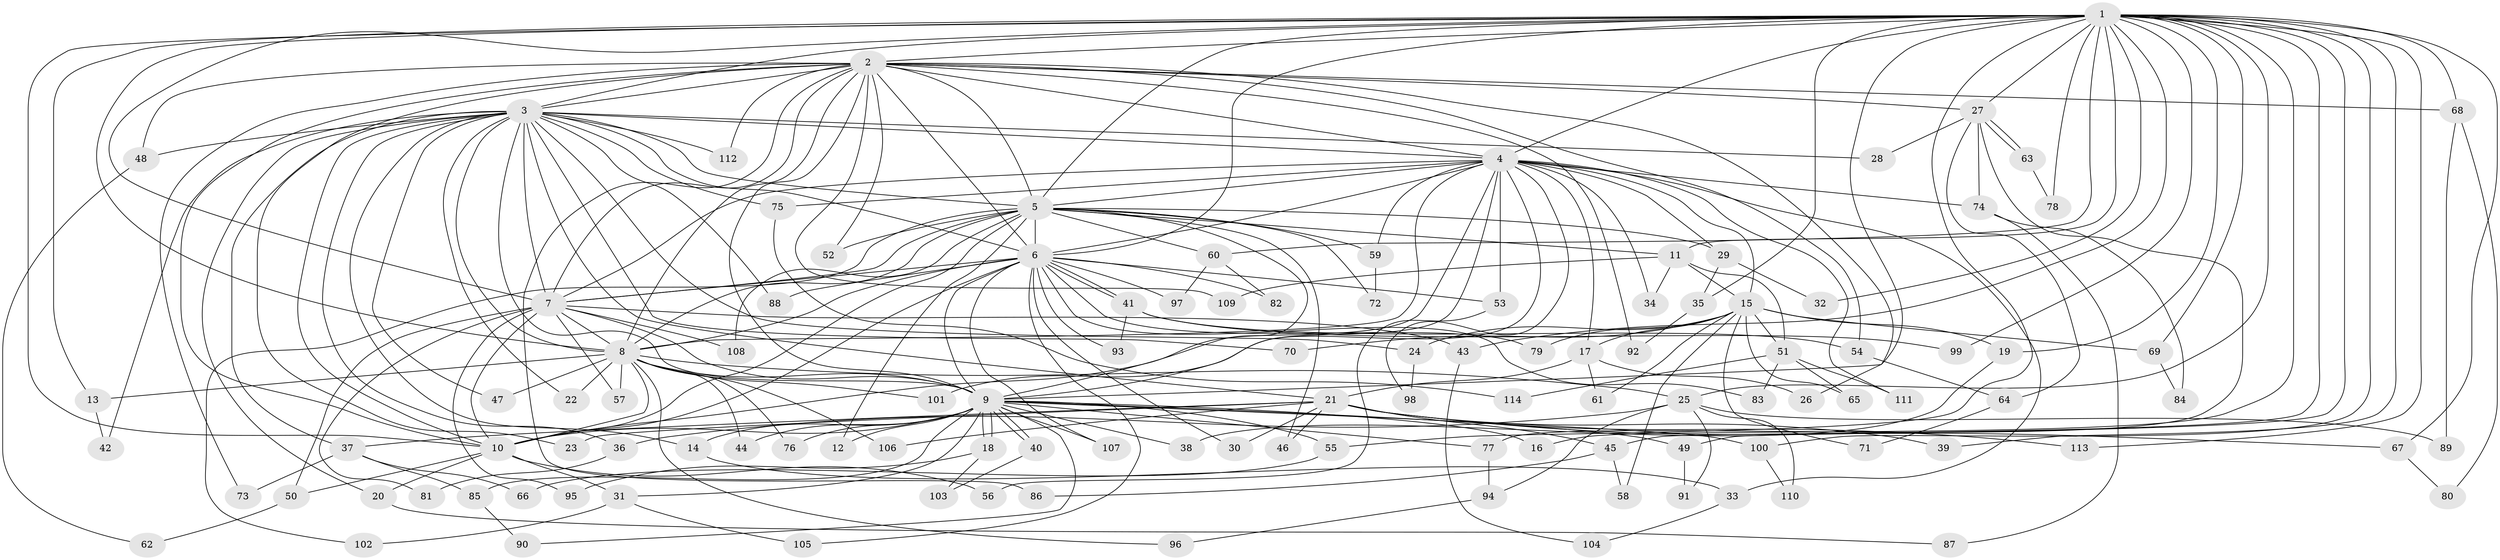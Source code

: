 // coarse degree distribution, {30: 0.02247191011235955, 22: 0.011235955056179775, 17: 0.011235955056179775, 18: 0.02247191011235955, 14: 0.011235955056179775, 26: 0.011235955056179775, 11: 0.011235955056179775, 6: 0.02247191011235955, 2: 0.47191011235955055, 3: 0.25842696629213485, 12: 0.011235955056179775, 13: 0.011235955056179775, 4: 0.07865168539325842, 7: 0.011235955056179775, 9: 0.011235955056179775, 5: 0.011235955056179775, 1: 0.011235955056179775}
// Generated by graph-tools (version 1.1) at 2025/23/03/03/25 07:23:48]
// undirected, 114 vertices, 253 edges
graph export_dot {
graph [start="1"]
  node [color=gray90,style=filled];
  1;
  2;
  3;
  4;
  5;
  6;
  7;
  8;
  9;
  10;
  11;
  12;
  13;
  14;
  15;
  16;
  17;
  18;
  19;
  20;
  21;
  22;
  23;
  24;
  25;
  26;
  27;
  28;
  29;
  30;
  31;
  32;
  33;
  34;
  35;
  36;
  37;
  38;
  39;
  40;
  41;
  42;
  43;
  44;
  45;
  46;
  47;
  48;
  49;
  50;
  51;
  52;
  53;
  54;
  55;
  56;
  57;
  58;
  59;
  60;
  61;
  62;
  63;
  64;
  65;
  66;
  67;
  68;
  69;
  70;
  71;
  72;
  73;
  74;
  75;
  76;
  77;
  78;
  79;
  80;
  81;
  82;
  83;
  84;
  85;
  86;
  87;
  88;
  89;
  90;
  91;
  92;
  93;
  94;
  95;
  96;
  97;
  98;
  99;
  100;
  101;
  102;
  103;
  104;
  105;
  106;
  107;
  108;
  109;
  110;
  111;
  112;
  113;
  114;
  1 -- 2;
  1 -- 3;
  1 -- 4;
  1 -- 5;
  1 -- 6;
  1 -- 7;
  1 -- 8;
  1 -- 9;
  1 -- 10;
  1 -- 11;
  1 -- 13;
  1 -- 16;
  1 -- 19;
  1 -- 25;
  1 -- 27;
  1 -- 32;
  1 -- 35;
  1 -- 39;
  1 -- 43;
  1 -- 45;
  1 -- 49;
  1 -- 55;
  1 -- 60;
  1 -- 67;
  1 -- 68;
  1 -- 69;
  1 -- 78;
  1 -- 99;
  1 -- 100;
  1 -- 113;
  2 -- 3;
  2 -- 4;
  2 -- 5;
  2 -- 6;
  2 -- 7;
  2 -- 8;
  2 -- 9;
  2 -- 10;
  2 -- 23;
  2 -- 26;
  2 -- 27;
  2 -- 48;
  2 -- 52;
  2 -- 54;
  2 -- 68;
  2 -- 73;
  2 -- 86;
  2 -- 92;
  2 -- 109;
  2 -- 112;
  3 -- 4;
  3 -- 5;
  3 -- 6;
  3 -- 7;
  3 -- 8;
  3 -- 9;
  3 -- 10;
  3 -- 14;
  3 -- 20;
  3 -- 21;
  3 -- 22;
  3 -- 24;
  3 -- 28;
  3 -- 36;
  3 -- 37;
  3 -- 42;
  3 -- 47;
  3 -- 48;
  3 -- 70;
  3 -- 75;
  3 -- 88;
  3 -- 112;
  4 -- 5;
  4 -- 6;
  4 -- 7;
  4 -- 8;
  4 -- 9;
  4 -- 10;
  4 -- 15;
  4 -- 17;
  4 -- 29;
  4 -- 33;
  4 -- 34;
  4 -- 53;
  4 -- 59;
  4 -- 74;
  4 -- 75;
  4 -- 98;
  4 -- 101;
  4 -- 111;
  5 -- 6;
  5 -- 7;
  5 -- 8;
  5 -- 9;
  5 -- 10;
  5 -- 11;
  5 -- 12;
  5 -- 29;
  5 -- 46;
  5 -- 52;
  5 -- 59;
  5 -- 60;
  5 -- 72;
  5 -- 102;
  5 -- 108;
  6 -- 7;
  6 -- 8;
  6 -- 9;
  6 -- 10;
  6 -- 30;
  6 -- 41;
  6 -- 41;
  6 -- 53;
  6 -- 79;
  6 -- 82;
  6 -- 83;
  6 -- 88;
  6 -- 93;
  6 -- 97;
  6 -- 105;
  6 -- 107;
  7 -- 8;
  7 -- 9;
  7 -- 10;
  7 -- 43;
  7 -- 50;
  7 -- 57;
  7 -- 81;
  7 -- 95;
  7 -- 108;
  8 -- 9;
  8 -- 10;
  8 -- 13;
  8 -- 22;
  8 -- 25;
  8 -- 44;
  8 -- 47;
  8 -- 57;
  8 -- 76;
  8 -- 96;
  8 -- 101;
  8 -- 106;
  9 -- 10;
  9 -- 12;
  9 -- 14;
  9 -- 16;
  9 -- 18;
  9 -- 18;
  9 -- 31;
  9 -- 38;
  9 -- 40;
  9 -- 40;
  9 -- 44;
  9 -- 49;
  9 -- 55;
  9 -- 76;
  9 -- 77;
  9 -- 85;
  9 -- 90;
  9 -- 100;
  9 -- 107;
  10 -- 20;
  10 -- 31;
  10 -- 50;
  10 -- 56;
  11 -- 15;
  11 -- 34;
  11 -- 51;
  11 -- 109;
  13 -- 42;
  14 -- 33;
  15 -- 17;
  15 -- 19;
  15 -- 24;
  15 -- 51;
  15 -- 58;
  15 -- 61;
  15 -- 65;
  15 -- 69;
  15 -- 70;
  15 -- 71;
  15 -- 79;
  17 -- 21;
  17 -- 26;
  17 -- 61;
  18 -- 95;
  18 -- 103;
  19 -- 38;
  20 -- 87;
  21 -- 23;
  21 -- 30;
  21 -- 37;
  21 -- 39;
  21 -- 45;
  21 -- 46;
  21 -- 67;
  21 -- 106;
  21 -- 113;
  24 -- 98;
  25 -- 36;
  25 -- 89;
  25 -- 91;
  25 -- 94;
  25 -- 110;
  27 -- 28;
  27 -- 63;
  27 -- 63;
  27 -- 64;
  27 -- 74;
  27 -- 77;
  29 -- 32;
  29 -- 35;
  31 -- 102;
  31 -- 105;
  33 -- 104;
  35 -- 92;
  36 -- 81;
  37 -- 66;
  37 -- 73;
  37 -- 85;
  40 -- 103;
  41 -- 54;
  41 -- 93;
  41 -- 99;
  43 -- 104;
  45 -- 58;
  45 -- 86;
  48 -- 62;
  49 -- 91;
  50 -- 62;
  51 -- 65;
  51 -- 83;
  51 -- 111;
  51 -- 114;
  53 -- 56;
  54 -- 64;
  55 -- 66;
  59 -- 72;
  60 -- 82;
  60 -- 97;
  63 -- 78;
  64 -- 71;
  67 -- 80;
  68 -- 80;
  68 -- 89;
  69 -- 84;
  74 -- 84;
  74 -- 87;
  75 -- 114;
  77 -- 94;
  85 -- 90;
  94 -- 96;
  100 -- 110;
}
